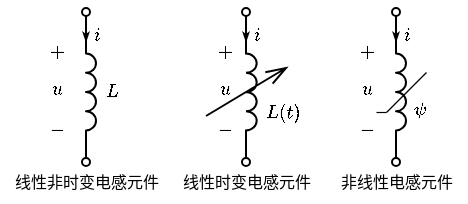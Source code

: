<mxfile version="17.2.1" type="device"><diagram id="GKFYhbHTQyAXwHbGks0D" name="第 1 页"><mxGraphModel dx="138" dy="200" grid="1" gridSize="5" guides="1" tooltips="1" connect="1" arrows="1" fold="1" page="1" pageScale="1" pageWidth="827" pageHeight="1169" math="1" shadow="0"><root><mxCell id="0"/><mxCell id="1" parent="0"/><mxCell id="jx14LvxWViafD4RgYP5I-2" value="" style="endArrow=oval;html=1;rounded=0;endFill=0;endSize=4;startSize=4;exitX=0;exitY=1;exitDx=0;exitDy=0;exitPerimeter=0;" parent="1" edge="1" source="9ml31qzeyOzj4PJX6tS5-1"><mxGeometry width="50" height="50" relative="1" as="geometry"><mxPoint x="285" y="361" as="sourcePoint"/><mxPoint x="285" y="355" as="targetPoint"/></mxGeometry></mxCell><mxCell id="jx14LvxWViafD4RgYP5I-3" value="" style="endArrow=oval;html=1;rounded=0;endFill=0;endSize=4;startSize=4;exitX=1;exitY=1;exitDx=0;exitDy=0;exitPerimeter=0;" parent="1" source="9ml31qzeyOzj4PJX6tS5-1" edge="1"><mxGeometry width="50" height="50" relative="1" as="geometry"><mxPoint x="270" y="420" as="sourcePoint"/><mxPoint x="285" y="430" as="targetPoint"/></mxGeometry></mxCell><mxCell id="jx14LvxWViafD4RgYP5I-6" value="$$L$$" style="text;html=1;align=center;verticalAlign=middle;resizable=1;points=[];autosize=1;strokeColor=none;fillColor=none;fontSize=8;movable=1;rotatable=1;deletable=1;editable=1;connectable=1;" parent="1" vertex="1"><mxGeometry x="290" y="387.5" width="16" height="15" as="geometry"/></mxCell><mxCell id="jx14LvxWViafD4RgYP5I-8" value="$$+$$" style="text;html=1;align=center;verticalAlign=middle;resizable=1;points=[];autosize=1;strokeColor=none;fillColor=none;fontSize=8;movable=1;rotatable=1;deletable=1;editable=1;connectable=1;" parent="1" vertex="1"><mxGeometry x="265" y="370" width="10" height="10" as="geometry"/></mxCell><mxCell id="jx14LvxWViafD4RgYP5I-9" value="$$-$$" style="text;html=1;align=center;verticalAlign=middle;resizable=1;points=[];autosize=1;strokeColor=none;fillColor=none;fontSize=8;movable=1;rotatable=1;deletable=1;editable=1;connectable=1;" parent="1" vertex="1"><mxGeometry x="265" y="409" width="10" height="10" as="geometry"/></mxCell><mxCell id="jx14LvxWViafD4RgYP5I-10" value="$$u$$" style="text;html=1;align=center;verticalAlign=middle;resizable=1;points=[];autosize=1;strokeColor=none;fillColor=none;fontSize=8;movable=1;rotatable=1;deletable=1;editable=1;connectable=1;" parent="1" vertex="1"><mxGeometry x="264" y="386.5" width="11" height="15" as="geometry"/></mxCell><mxCell id="jx14LvxWViafD4RgYP5I-11" value="" style="endArrow=classicThin;html=1;rounded=0;fontSize=4;startSize=2;endSize=2;strokeWidth=1;endFill=1;" parent="1" edge="1"><mxGeometry width="50" height="50" relative="1" as="geometry"><mxPoint x="285" y="360" as="sourcePoint"/><mxPoint x="285" y="370" as="targetPoint"/></mxGeometry></mxCell><mxCell id="jx14LvxWViafD4RgYP5I-12" value="&lt;font style=&quot;font-size: 8px&quot;&gt;$$i$$&lt;/font&gt;" style="text;html=1;align=center;verticalAlign=middle;resizable=1;points=[];autosize=1;strokeColor=none;fillColor=none;fontSize=4;movable=1;rotatable=1;deletable=1;editable=1;connectable=0;" parent="1" vertex="1"><mxGeometry x="285" y="363" width="10" height="8" as="geometry"/></mxCell><mxCell id="jx14LvxWViafD4RgYP5I-38" value="" style="endArrow=none;html=1;rounded=0;fontSize=8;startSize=2;endSize=2;strokeWidth=0.6;" parent="1" edge="1"><mxGeometry width="50" height="50" relative="1" as="geometry"><mxPoint x="435" y="405" as="sourcePoint"/><mxPoint x="455" y="385" as="targetPoint"/></mxGeometry></mxCell><mxCell id="jx14LvxWViafD4RgYP5I-39" value="" style="endArrow=none;html=1;rounded=0;fontSize=8;startSize=2;endSize=2;strokeWidth=0.6;" parent="1" edge="1"><mxGeometry width="50" height="50" relative="1" as="geometry"><mxPoint x="430" y="405" as="sourcePoint"/><mxPoint x="435" y="405" as="targetPoint"/></mxGeometry></mxCell><mxCell id="jx14LvxWViafD4RgYP5I-42" value="&lt;div&gt;非线性电感元件&lt;/div&gt;" style="text;html=1;align=center;verticalAlign=middle;resizable=0;points=[];autosize=1;strokeColor=none;fillColor=none;fontSize=8;connectable=0;" parent="1" vertex="1"><mxGeometry x="405" y="430" width="70" height="20" as="geometry"/></mxCell><mxCell id="jx14LvxWViafD4RgYP5I-44" value="&lt;div&gt;线性时变电感元件&lt;/div&gt;" style="text;html=1;align=center;verticalAlign=middle;resizable=0;points=[];autosize=1;strokeColor=none;fillColor=none;fontSize=8;connectable=0;" parent="1" vertex="1"><mxGeometry x="327.5" y="430" width="75" height="20" as="geometry"/></mxCell><mxCell id="jx14LvxWViafD4RgYP5I-45" value="线性非时变电感元件" style="text;html=1;align=center;verticalAlign=middle;resizable=0;points=[];autosize=1;strokeColor=none;fillColor=none;fontSize=8;connectable=0;" parent="1" vertex="1"><mxGeometry x="242.5" y="430" width="85" height="20" as="geometry"/></mxCell><mxCell id="9ml31qzeyOzj4PJX6tS5-1" value="" style="pointerEvents=1;verticalLabelPosition=bottom;shadow=0;dashed=0;align=center;html=1;verticalAlign=top;shape=mxgraph.electrical.inductors.inductor_3;direction=south;" vertex="1" parent="1"><mxGeometry x="285" y="365" width="5" height="60" as="geometry"/></mxCell><mxCell id="9ml31qzeyOzj4PJX6tS5-2" value="" style="pointerEvents=1;verticalLabelPosition=bottom;shadow=0;dashed=0;align=center;html=1;verticalAlign=top;shape=mxgraph.electrical.inductors.variable_inductor;direction=south;flipV=1;" vertex="1" parent="1"><mxGeometry x="345" y="365" width="40" height="60" as="geometry"/></mxCell><mxCell id="9ml31qzeyOzj4PJX6tS5-3" value="" style="endArrow=oval;html=1;rounded=0;endFill=0;endSize=4;startSize=4;exitX=0;exitY=0.5;exitDx=0;exitDy=0;exitPerimeter=0;" edge="1" parent="1" source="9ml31qzeyOzj4PJX6tS5-2"><mxGeometry width="50" height="50" relative="1" as="geometry"><mxPoint x="345" y="430" as="sourcePoint"/><mxPoint x="365" y="430" as="targetPoint"/></mxGeometry></mxCell><mxCell id="9ml31qzeyOzj4PJX6tS5-4" value="" style="endArrow=oval;html=1;rounded=0;endFill=0;endSize=4;startSize=4;exitX=0;exitY=1;exitDx=0;exitDy=0;exitPerimeter=0;" edge="1" parent="1"><mxGeometry width="50" height="50" relative="1" as="geometry"><mxPoint x="365" y="365" as="sourcePoint"/><mxPoint x="365" y="355" as="targetPoint"/></mxGeometry></mxCell><mxCell id="9ml31qzeyOzj4PJX6tS5-5" value="" style="endArrow=classicThin;html=1;rounded=0;fontSize=4;startSize=2;endSize=2;strokeWidth=1;endFill=1;" edge="1" parent="1"><mxGeometry width="50" height="50" relative="1" as="geometry"><mxPoint x="365" y="360" as="sourcePoint"/><mxPoint x="365" y="370" as="targetPoint"/></mxGeometry></mxCell><mxCell id="9ml31qzeyOzj4PJX6tS5-6" value="&lt;font style=&quot;font-size: 8px&quot;&gt;$$i$$&lt;/font&gt;" style="text;html=1;align=center;verticalAlign=middle;resizable=1;points=[];autosize=1;strokeColor=none;fillColor=none;fontSize=4;movable=1;rotatable=1;deletable=1;editable=1;connectable=0;" vertex="1" parent="1"><mxGeometry x="365" y="363" width="10" height="8" as="geometry"/></mxCell><mxCell id="9ml31qzeyOzj4PJX6tS5-7" value="$$L(t)$$" style="text;html=1;align=center;verticalAlign=middle;resizable=1;points=[];autosize=1;strokeColor=none;fillColor=none;fontSize=8;movable=1;rotatable=1;deletable=1;editable=1;connectable=1;" vertex="1" parent="1"><mxGeometry x="370" y="398" width="25" height="13.5" as="geometry"/></mxCell><mxCell id="9ml31qzeyOzj4PJX6tS5-8" value="$$+$$" style="text;html=1;align=center;verticalAlign=middle;resizable=1;points=[];autosize=1;strokeColor=none;fillColor=none;fontSize=8;movable=1;rotatable=1;deletable=1;editable=1;connectable=1;" vertex="1" parent="1"><mxGeometry x="349" y="370" width="10" height="10" as="geometry"/></mxCell><mxCell id="9ml31qzeyOzj4PJX6tS5-9" value="$$-$$" style="text;html=1;align=center;verticalAlign=middle;resizable=1;points=[];autosize=1;strokeColor=none;fillColor=none;fontSize=8;movable=1;rotatable=1;deletable=1;editable=1;connectable=1;" vertex="1" parent="1"><mxGeometry x="349" y="409" width="10" height="10" as="geometry"/></mxCell><mxCell id="9ml31qzeyOzj4PJX6tS5-10" value="$$u$$" style="text;html=1;align=center;verticalAlign=middle;resizable=1;points=[];autosize=1;strokeColor=none;fillColor=none;fontSize=8;movable=1;rotatable=1;deletable=1;editable=1;connectable=1;" vertex="1" parent="1"><mxGeometry x="348" y="386.5" width="11" height="15" as="geometry"/></mxCell><mxCell id="9ml31qzeyOzj4PJX6tS5-11" value="" style="endArrow=oval;html=1;rounded=0;endFill=0;endSize=4;startSize=4;exitX=0;exitY=1;exitDx=0;exitDy=0;exitPerimeter=0;" edge="1" parent="1" source="9ml31qzeyOzj4PJX6tS5-19"><mxGeometry width="50" height="50" relative="1" as="geometry"><mxPoint x="440" y="361" as="sourcePoint"/><mxPoint x="440" y="355" as="targetPoint"/></mxGeometry></mxCell><mxCell id="9ml31qzeyOzj4PJX6tS5-12" value="" style="endArrow=oval;html=1;rounded=0;endFill=0;endSize=4;startSize=4;exitX=1;exitY=1;exitDx=0;exitDy=0;exitPerimeter=0;" edge="1" parent="1" source="9ml31qzeyOzj4PJX6tS5-19"><mxGeometry width="50" height="50" relative="1" as="geometry"><mxPoint x="425" y="420" as="sourcePoint"/><mxPoint x="440" y="430" as="targetPoint"/></mxGeometry></mxCell><mxCell id="9ml31qzeyOzj4PJX6tS5-13" value="$$\psi$$" style="text;html=1;align=center;verticalAlign=middle;resizable=1;points=[];autosize=1;strokeColor=none;fillColor=none;fontSize=8;movable=1;rotatable=1;deletable=1;editable=1;connectable=1;" vertex="1" parent="1"><mxGeometry x="445" y="396" width="14" height="15.5" as="geometry"/></mxCell><mxCell id="9ml31qzeyOzj4PJX6tS5-14" value="$$+$$" style="text;html=1;align=center;verticalAlign=middle;resizable=1;points=[];autosize=1;strokeColor=none;fillColor=none;fontSize=8;movable=1;rotatable=1;deletable=1;editable=1;connectable=1;" vertex="1" parent="1"><mxGeometry x="420" y="370" width="10" height="10" as="geometry"/></mxCell><mxCell id="9ml31qzeyOzj4PJX6tS5-15" value="$$-$$" style="text;html=1;align=center;verticalAlign=middle;resizable=1;points=[];autosize=1;strokeColor=none;fillColor=none;fontSize=8;movable=1;rotatable=1;deletable=1;editable=1;connectable=1;" vertex="1" parent="1"><mxGeometry x="420" y="409" width="10" height="10" as="geometry"/></mxCell><mxCell id="9ml31qzeyOzj4PJX6tS5-16" value="$$u$$" style="text;html=1;align=center;verticalAlign=middle;resizable=1;points=[];autosize=1;strokeColor=none;fillColor=none;fontSize=8;movable=1;rotatable=1;deletable=1;editable=1;connectable=1;" vertex="1" parent="1"><mxGeometry x="419" y="386.5" width="11" height="15" as="geometry"/></mxCell><mxCell id="9ml31qzeyOzj4PJX6tS5-17" value="" style="endArrow=classicThin;html=1;rounded=0;fontSize=4;startSize=2;endSize=2;strokeWidth=1;endFill=1;" edge="1" parent="1"><mxGeometry width="50" height="50" relative="1" as="geometry"><mxPoint x="440" y="360" as="sourcePoint"/><mxPoint x="440" y="370" as="targetPoint"/></mxGeometry></mxCell><mxCell id="9ml31qzeyOzj4PJX6tS5-18" value="&lt;font style=&quot;font-size: 8px&quot;&gt;$$i$$&lt;/font&gt;" style="text;html=1;align=center;verticalAlign=middle;resizable=1;points=[];autosize=1;strokeColor=none;fillColor=none;fontSize=4;movable=1;rotatable=1;deletable=1;editable=1;connectable=0;" vertex="1" parent="1"><mxGeometry x="440" y="363" width="10" height="8" as="geometry"/></mxCell><mxCell id="9ml31qzeyOzj4PJX6tS5-19" value="" style="pointerEvents=1;verticalLabelPosition=bottom;shadow=0;dashed=0;align=center;html=1;verticalAlign=top;shape=mxgraph.electrical.inductors.inductor_3;direction=south;" vertex="1" parent="1"><mxGeometry x="440" y="365" width="5" height="60" as="geometry"/></mxCell></root></mxGraphModel></diagram></mxfile>
